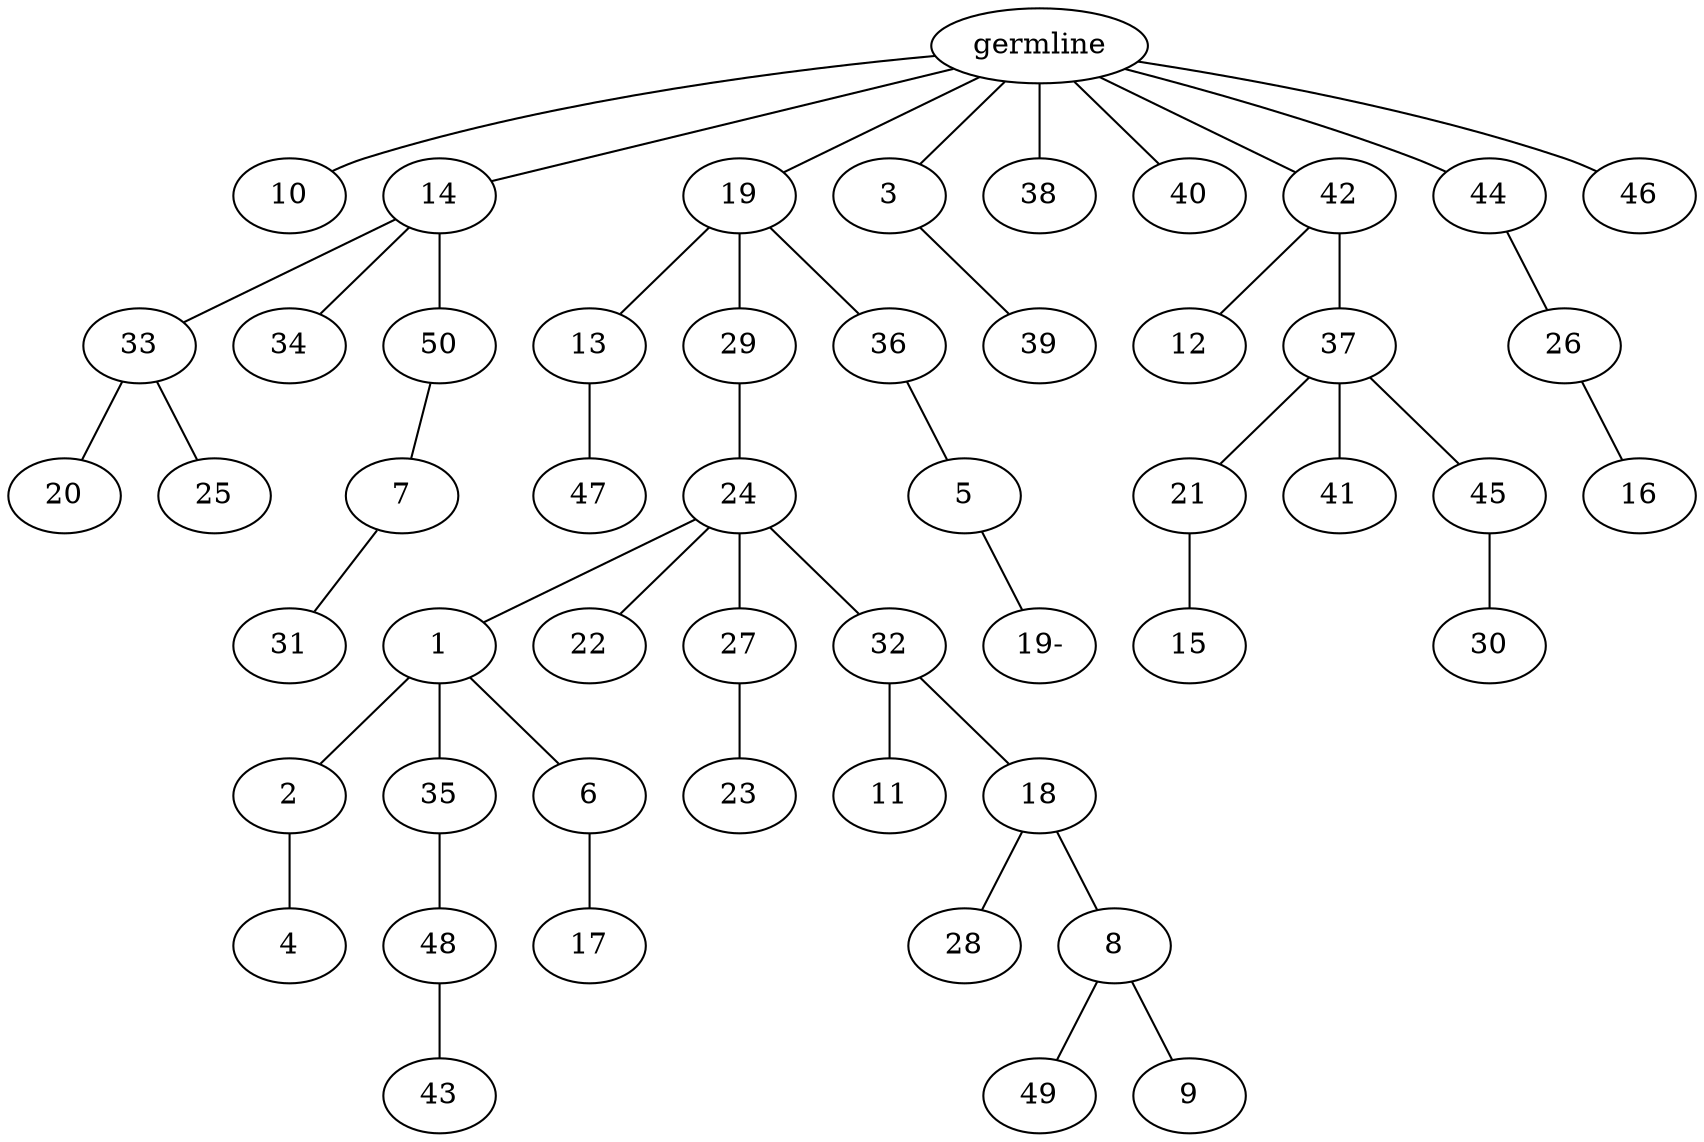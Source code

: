 graph tree {
    "139835190254656" [label="germline"];
    "139835190437920" [label="10"];
    "139835190417872" [label="14"];
    "139835190496848" [label="33"];
    "139835190495312" [label="20"];
    "139835190494976" [label="25"];
    "139835190493392" [label="34"];
    "139835190494880" [label="50"];
    "139835190494112" [label="7"];
    "139835190494400" [label="31"];
    "139835190418448" [label="19"];
    "139835190496272" [label="13"];
    "139835190493680" [label="47"];
    "139835190496320" [label="29"];
    "139835190495216" [label="24"];
    "139835190495168" [label="1"];
    "139835190493776" [label="2"];
    "139835190495504" [label="4"];
    "139835190493872" [label="35"];
    "139835190651728" [label="48"];
    "139835190650912" [label="43"];
    "139835190494160" [label="6"];
    "139835190649760" [label="17"];
    "139835190493920" [label="22"];
    "139835190495984" [label="27"];
    "139835190649376" [label="23"];
    "139835190496176" [label="32"];
    "139835190649952" [label="11"];
    "139835190652784" [label="18"];
    "139835190650192" [label="28"];
    "139835189638912" [label="8"];
    "139835189640688" [label="49"];
    "139835189640784" [label="9"];
    "139835190496608" [label="36"];
    "139835190494448" [label="5"];
    "139835190400000" [label="19-"];
    "139835190417248" [label="3"];
    "139835190497232" [label="39"];
    "139835190416192" [label="38"];
    "139835190497184" [label="40"];
    "139835190651248" [label="42"];
    "139835190494208" [label="12"];
    "139835189637952" [label="37"];
    "139835189637232" [label="21"];
    "139835189638720" [label="15"];
    "139835189640112" [label="41"];
    "139835189641168" [label="45"];
    "139835189639776" [label="30"];
    "139835190650000" [label="44"];
    "139835189637424" [label="26"];
    "139835189639488" [label="16"];
    "139835190650672" [label="46"];
    "139835190254656" -- "139835190437920";
    "139835190254656" -- "139835190417872";
    "139835190254656" -- "139835190418448";
    "139835190254656" -- "139835190417248";
    "139835190254656" -- "139835190416192";
    "139835190254656" -- "139835190497184";
    "139835190254656" -- "139835190651248";
    "139835190254656" -- "139835190650000";
    "139835190254656" -- "139835190650672";
    "139835190417872" -- "139835190496848";
    "139835190417872" -- "139835190493392";
    "139835190417872" -- "139835190494880";
    "139835190496848" -- "139835190495312";
    "139835190496848" -- "139835190494976";
    "139835190494880" -- "139835190494112";
    "139835190494112" -- "139835190494400";
    "139835190418448" -- "139835190496272";
    "139835190418448" -- "139835190496320";
    "139835190418448" -- "139835190496608";
    "139835190496272" -- "139835190493680";
    "139835190496320" -- "139835190495216";
    "139835190495216" -- "139835190495168";
    "139835190495216" -- "139835190493920";
    "139835190495216" -- "139835190495984";
    "139835190495216" -- "139835190496176";
    "139835190495168" -- "139835190493776";
    "139835190495168" -- "139835190493872";
    "139835190495168" -- "139835190494160";
    "139835190493776" -- "139835190495504";
    "139835190493872" -- "139835190651728";
    "139835190651728" -- "139835190650912";
    "139835190494160" -- "139835190649760";
    "139835190495984" -- "139835190649376";
    "139835190496176" -- "139835190649952";
    "139835190496176" -- "139835190652784";
    "139835190652784" -- "139835190650192";
    "139835190652784" -- "139835189638912";
    "139835189638912" -- "139835189640688";
    "139835189638912" -- "139835189640784";
    "139835190496608" -- "139835190494448";
    "139835190494448" -- "139835190400000";
    "139835190417248" -- "139835190497232";
    "139835190651248" -- "139835190494208";
    "139835190651248" -- "139835189637952";
    "139835189637952" -- "139835189637232";
    "139835189637952" -- "139835189640112";
    "139835189637952" -- "139835189641168";
    "139835189637232" -- "139835189638720";
    "139835189641168" -- "139835189639776";
    "139835190650000" -- "139835189637424";
    "139835189637424" -- "139835189639488";
}
